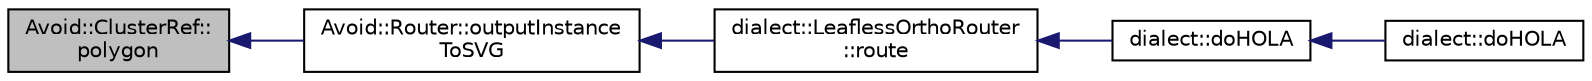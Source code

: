 digraph "Avoid::ClusterRef::polygon"
{
  edge [fontname="Helvetica",fontsize="10",labelfontname="Helvetica",labelfontsize="10"];
  node [fontname="Helvetica",fontsize="10",shape=record];
  rankdir="LR";
  Node9 [label="Avoid::ClusterRef::\lpolygon",height=0.2,width=0.4,color="black", fillcolor="grey75", style="filled", fontcolor="black"];
  Node9 -> Node10 [dir="back",color="midnightblue",fontsize="10",style="solid",fontname="Helvetica"];
  Node10 [label="Avoid::Router::outputInstance\lToSVG",height=0.2,width=0.4,color="black", fillcolor="white", style="filled",URL="$classAvoid_1_1Router.html#a458aae2d6447e0958e4916a8c29bbb47",tooltip="Generates an SVG file containing debug output and code that can be used to regenerate the instance..."];
  Node10 -> Node11 [dir="back",color="midnightblue",fontsize="10",style="solid",fontname="Helvetica"];
  Node11 [label="dialect::LeaflessOrthoRouter\l::route",height=0.2,width=0.4,color="black", fillcolor="white", style="filled",URL="$classdialect_1_1LeaflessOrthoRouter.html#af58e911020f19a144303fc01e5b8c35e",tooltip="Do the routing. "];
  Node11 -> Node12 [dir="back",color="midnightblue",fontsize="10",style="solid",fontname="Helvetica"];
  Node12 [label="dialect::doHOLA",height=0.2,width=0.4,color="black", fillcolor="white", style="filled",URL="$namespacedialect.html#a05ccc4c149e1b5902ec827bfabd3cf76",tooltip="Apply the HOLA layout algorithm to the given Graph. See Steve Kieffer, Tim Dwyer, Kim Marriott..."];
  Node12 -> Node13 [dir="back",color="midnightblue",fontsize="10",style="solid",fontname="Helvetica"];
  Node13 [label="dialect::doHOLA",height=0.2,width=0.4,color="black", fillcolor="white", style="filled",URL="$namespacedialect.html#a24766038e1a9ccd99997ea31c42b432a",tooltip="Convenience function to do HOLA layout with default options. "];
}
